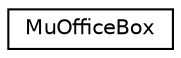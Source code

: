digraph "Graphical Class Hierarchy"
{
 // LATEX_PDF_SIZE
  edge [fontname="Helvetica",fontsize="10",labelfontname="Helvetica",labelfontsize="10"];
  node [fontname="Helvetica",fontsize="10",shape=record];
  rankdir="LR";
  Node0 [label="MuOfficeBox",height=0.2,width=0.4,color="black", fillcolor="white", style="filled",URL="$struct_mu_office_box.html",tooltip=" "];
}
